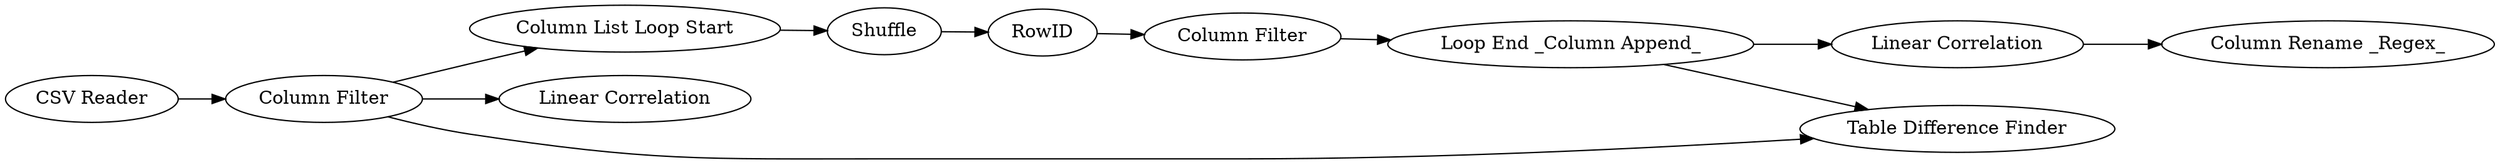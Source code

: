 digraph {
	1 [label="CSV Reader"]
	2 [label="Column Filter"]
	3 [label=Shuffle]
	4 [label="Column List Loop Start"]
	6 [label="Loop End _Column Append_"]
	7 [label=RowID]
	8 [label="Column Filter"]
	9 [label="Column Rename _Regex_"]
	10 [label="Linear Correlation"]
	11 [label="Linear Correlation"]
	12 [label="Table Difference Finder"]
	1 -> 2
	2 -> 4
	2 -> 10
	2 -> 12
	3 -> 7
	4 -> 3
	6 -> 11
	6 -> 12
	7 -> 8
	8 -> 6
	11 -> 9
	rankdir=LR
}
